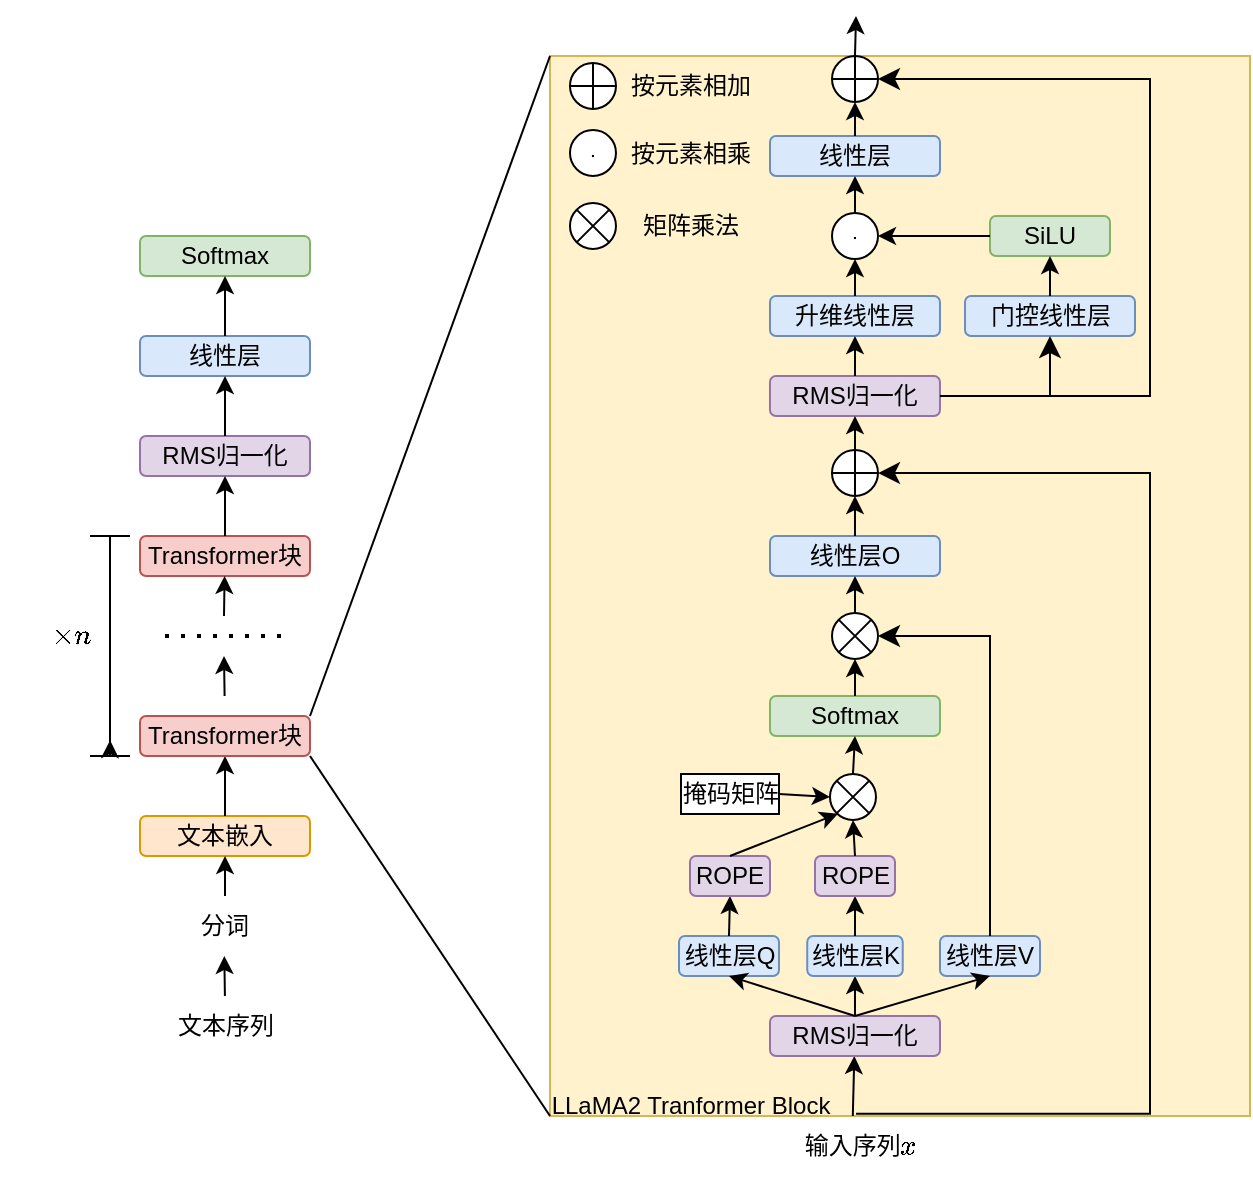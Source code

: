 <mxfile version="24.0.7" type="github">
  <diagram name="第 1 页" id="TnP6nja6smuP0p-oWf90">
    <mxGraphModel dx="1514" dy="857" grid="1" gridSize="10" guides="1" tooltips="1" connect="1" arrows="1" fold="1" page="1" pageScale="1" pageWidth="827" pageHeight="1169" math="1" shadow="0">
      <root>
        <mxCell id="0" />
        <mxCell id="1" parent="0" />
        <mxCell id="sZdEJVB9sNK9TB-2Sg2r-113" value="" style="rounded=0;whiteSpace=wrap;html=1;fillColor=#fff2cc;strokeColor=#d6b656;" parent="1" vertex="1">
          <mxGeometry x="350" y="230" width="350" height="530" as="geometry" />
        </mxCell>
        <mxCell id="sZdEJVB9sNK9TB-2Sg2r-1" value="文本嵌入" style="rounded=1;whiteSpace=wrap;html=1;fillColor=#ffe6cc;strokeColor=#d79b00;" parent="1" vertex="1">
          <mxGeometry x="145" y="610" width="85" height="20" as="geometry" />
        </mxCell>
        <mxCell id="sZdEJVB9sNK9TB-2Sg2r-3" value="文本序列" style="text;html=1;align=center;verticalAlign=middle;whiteSpace=wrap;rounded=0;" parent="1" vertex="1">
          <mxGeometry x="157.5" y="700" width="60" height="30" as="geometry" />
        </mxCell>
        <mxCell id="sZdEJVB9sNK9TB-2Sg2r-8" value="" style="edgeStyle=orthogonalEdgeStyle;rounded=0;orthogonalLoop=1;jettySize=auto;html=1;exitX=0.5;exitY=0;exitDx=0;exitDy=0;entryX=0.5;entryY=1;entryDx=0;entryDy=0;" parent="1" source="sZdEJVB9sNK9TB-2Sg2r-1" target="sZdEJVB9sNK9TB-2Sg2r-7" edge="1">
          <mxGeometry relative="1" as="geometry">
            <mxPoint x="370" y="615" as="sourcePoint" />
            <mxPoint x="370" y="530" as="targetPoint" />
          </mxGeometry>
        </mxCell>
        <mxCell id="sZdEJVB9sNK9TB-2Sg2r-5" value="分词" style="text;html=1;align=center;verticalAlign=middle;whiteSpace=wrap;rounded=0;" parent="1" vertex="1">
          <mxGeometry x="165" y="650" width="45" height="30" as="geometry" />
        </mxCell>
        <mxCell id="sZdEJVB9sNK9TB-2Sg2r-6" value="" style="endArrow=classic;html=1;rounded=0;exitX=0.5;exitY=0;exitDx=0;exitDy=0;entryX=0.5;entryY=1;entryDx=0;entryDy=0;" parent="1" source="sZdEJVB9sNK9TB-2Sg2r-5" target="sZdEJVB9sNK9TB-2Sg2r-1" edge="1">
          <mxGeometry width="50" height="50" relative="1" as="geometry">
            <mxPoint x="340" y="580" as="sourcePoint" />
            <mxPoint x="390" y="530" as="targetPoint" />
          </mxGeometry>
        </mxCell>
        <mxCell id="sZdEJVB9sNK9TB-2Sg2r-7" value="Transformer块" style="rounded=1;whiteSpace=wrap;html=1;fillColor=#f8cecc;strokeColor=#b85450;" parent="1" vertex="1">
          <mxGeometry x="145" y="560" width="85" height="20" as="geometry" />
        </mxCell>
        <mxCell id="sZdEJVB9sNK9TB-2Sg2r-9" value="Transformer块" style="rounded=1;whiteSpace=wrap;html=1;fillColor=#f8cecc;strokeColor=#b85450;" parent="1" vertex="1">
          <mxGeometry x="145" y="470" width="85" height="20" as="geometry" />
        </mxCell>
        <mxCell id="sZdEJVB9sNK9TB-2Sg2r-10" value="" style="edgeStyle=orthogonalEdgeStyle;rounded=0;orthogonalLoop=1;jettySize=auto;html=1;exitX=0.5;exitY=0;exitDx=0;exitDy=0;" parent="1" edge="1">
          <mxGeometry relative="1" as="geometry">
            <mxPoint x="187.3" y="550" as="sourcePoint" />
            <mxPoint x="187" y="530" as="targetPoint" />
          </mxGeometry>
        </mxCell>
        <mxCell id="sZdEJVB9sNK9TB-2Sg2r-11" value="" style="endArrow=none;dashed=1;html=1;dashPattern=1 3;strokeWidth=2;rounded=0;" parent="1" edge="1">
          <mxGeometry width="50" height="50" relative="1" as="geometry">
            <mxPoint x="157.5" y="520" as="sourcePoint" />
            <mxPoint x="217.5" y="520" as="targetPoint" />
          </mxGeometry>
        </mxCell>
        <mxCell id="sZdEJVB9sNK9TB-2Sg2r-12" value="" style="edgeStyle=orthogonalEdgeStyle;rounded=0;orthogonalLoop=1;jettySize=auto;html=1;entryX=0.5;entryY=1;entryDx=0;entryDy=0;" parent="1" edge="1">
          <mxGeometry relative="1" as="geometry">
            <mxPoint x="187" y="510" as="sourcePoint" />
            <mxPoint x="187.3" y="490" as="targetPoint" />
          </mxGeometry>
        </mxCell>
        <mxCell id="sZdEJVB9sNK9TB-2Sg2r-15" value="RMS归一化" style="rounded=1;whiteSpace=wrap;html=1;fillColor=#e1d5e7;strokeColor=#9673a6;" parent="1" vertex="1">
          <mxGeometry x="145" y="420" width="85" height="20" as="geometry" />
        </mxCell>
        <mxCell id="sZdEJVB9sNK9TB-2Sg2r-17" value="线性层" style="rounded=1;whiteSpace=wrap;html=1;fillColor=#dae8fc;strokeColor=#6c8ebf;" parent="1" vertex="1">
          <mxGeometry x="145" y="370" width="85" height="20" as="geometry" />
        </mxCell>
        <mxCell id="sZdEJVB9sNK9TB-2Sg2r-18" value="Softmax" style="rounded=1;whiteSpace=wrap;html=1;fillColor=#d5e8d4;strokeColor=#82b366;" parent="1" vertex="1">
          <mxGeometry x="145" y="320" width="85" height="20" as="geometry" />
        </mxCell>
        <mxCell id="sZdEJVB9sNK9TB-2Sg2r-19" value="" style="edgeStyle=orthogonalEdgeStyle;rounded=0;orthogonalLoop=1;jettySize=auto;html=1;exitX=0.5;exitY=0;exitDx=0;exitDy=0;entryX=0.5;entryY=1;entryDx=0;entryDy=0;" parent="1" source="sZdEJVB9sNK9TB-2Sg2r-15" target="sZdEJVB9sNK9TB-2Sg2r-17" edge="1">
          <mxGeometry relative="1" as="geometry">
            <mxPoint x="330" y="305" as="sourcePoint" />
            <mxPoint x="330.29" y="270" as="targetPoint" />
          </mxGeometry>
        </mxCell>
        <mxCell id="sZdEJVB9sNK9TB-2Sg2r-20" value="" style="edgeStyle=orthogonalEdgeStyle;rounded=0;orthogonalLoop=1;jettySize=auto;html=1;exitX=0.5;exitY=0;exitDx=0;exitDy=0;entryX=0.5;entryY=1;entryDx=0;entryDy=0;" parent="1" source="sZdEJVB9sNK9TB-2Sg2r-17" target="sZdEJVB9sNK9TB-2Sg2r-18" edge="1">
          <mxGeometry relative="1" as="geometry">
            <mxPoint x="205" y="330" as="sourcePoint" />
            <mxPoint x="205" y="305" as="targetPoint" />
          </mxGeometry>
        </mxCell>
        <mxCell id="sZdEJVB9sNK9TB-2Sg2r-21" value="" style="shape=crossbar;whiteSpace=wrap;html=1;rounded=1;direction=south;" parent="1" vertex="1">
          <mxGeometry x="120" y="470" width="20" height="110" as="geometry" />
        </mxCell>
        <mxCell id="sZdEJVB9sNK9TB-2Sg2r-28" value="" style="edgeStyle=orthogonalEdgeStyle;rounded=0;orthogonalLoop=1;jettySize=auto;html=1;exitX=0.5;exitY=0;exitDx=0;exitDy=0;entryX=0.5;entryY=1;entryDx=0;entryDy=0;" parent="1" source="sZdEJVB9sNK9TB-2Sg2r-9" target="sZdEJVB9sNK9TB-2Sg2r-15" edge="1">
          <mxGeometry relative="1" as="geometry">
            <mxPoint x="187.3" y="450" as="sourcePoint" />
            <mxPoint x="187.3" y="420" as="targetPoint" />
          </mxGeometry>
        </mxCell>
        <mxCell id="sZdEJVB9sNK9TB-2Sg2r-31" style="edgeStyle=orthogonalEdgeStyle;rounded=0;orthogonalLoop=1;jettySize=auto;html=1;exitX=1;exitY=0.5;exitDx=0;exitDy=0;exitPerimeter=0;entryX=0.928;entryY=0.498;entryDx=0;entryDy=0;entryPerimeter=0;" parent="1" source="sZdEJVB9sNK9TB-2Sg2r-21" target="sZdEJVB9sNK9TB-2Sg2r-21" edge="1">
          <mxGeometry relative="1" as="geometry" />
        </mxCell>
        <mxCell id="sZdEJVB9sNK9TB-2Sg2r-32" value="`\times n`" style="text;html=1;align=center;verticalAlign=middle;resizable=0;points=[];autosize=1;strokeColor=none;fillColor=none;" parent="1" vertex="1">
          <mxGeometry x="75" y="505" width="70" height="30" as="geometry" />
        </mxCell>
        <mxCell id="sZdEJVB9sNK9TB-2Sg2r-34" value="" style="endArrow=none;html=1;rounded=0;exitX=1;exitY=0;exitDx=0;exitDy=0;entryX=0;entryY=0;entryDx=0;entryDy=0;" parent="1" source="sZdEJVB9sNK9TB-2Sg2r-7" target="sZdEJVB9sNK9TB-2Sg2r-113" edge="1">
          <mxGeometry width="50" height="50" relative="1" as="geometry">
            <mxPoint x="430" y="560" as="sourcePoint" />
            <mxPoint x="320" y="210" as="targetPoint" />
          </mxGeometry>
        </mxCell>
        <mxCell id="sZdEJVB9sNK9TB-2Sg2r-35" value="" style="endArrow=none;html=1;rounded=0;exitX=1;exitY=1;exitDx=0;exitDy=0;entryX=0;entryY=1;entryDx=0;entryDy=0;" parent="1" source="sZdEJVB9sNK9TB-2Sg2r-7" target="sZdEJVB9sNK9TB-2Sg2r-113" edge="1">
          <mxGeometry width="50" height="50" relative="1" as="geometry">
            <mxPoint x="240" y="560" as="sourcePoint" />
            <mxPoint x="310" y="770" as="targetPoint" />
          </mxGeometry>
        </mxCell>
        <mxCell id="sZdEJVB9sNK9TB-2Sg2r-39" value="" style="endArrow=classic;html=1;rounded=0;exitX=0.46;exitY=0.001;exitDx=0;exitDy=0;exitPerimeter=0;" parent="1" source="sZdEJVB9sNK9TB-2Sg2r-53" edge="1">
          <mxGeometry width="50" height="50" relative="1" as="geometry">
            <mxPoint x="502" y="760" as="sourcePoint" />
            <mxPoint x="502.161" y="730" as="targetPoint" />
          </mxGeometry>
        </mxCell>
        <mxCell id="sZdEJVB9sNK9TB-2Sg2r-40" value="RMS归一化" style="rounded=1;whiteSpace=wrap;html=1;fillColor=#e1d5e7;strokeColor=#9673a6;" parent="1" vertex="1">
          <mxGeometry x="460" y="710" width="85" height="20" as="geometry" />
        </mxCell>
        <mxCell id="sZdEJVB9sNK9TB-2Sg2r-44" value="" style="edgeStyle=orthogonalEdgeStyle;rounded=0;orthogonalLoop=1;jettySize=auto;html=1;exitX=0.5;exitY=0;exitDx=0;exitDy=0;" parent="1" edge="1">
          <mxGeometry relative="1" as="geometry">
            <mxPoint x="187.46" y="700" as="sourcePoint" />
            <mxPoint x="187.16" y="680" as="targetPoint" />
          </mxGeometry>
        </mxCell>
        <mxCell id="sZdEJVB9sNK9TB-2Sg2r-45" value="" style="edgeStyle=orthogonalEdgeStyle;rounded=0;orthogonalLoop=1;jettySize=auto;html=1;exitX=0.5;exitY=0;exitDx=0;exitDy=0;entryX=0.5;entryY=1;entryDx=0;entryDy=0;" parent="1" source="sZdEJVB9sNK9TB-2Sg2r-40" target="sZdEJVB9sNK9TB-2Sg2r-48" edge="1">
          <mxGeometry relative="1" as="geometry">
            <mxPoint x="320.3" y="750" as="sourcePoint" />
            <mxPoint x="502.5" y="690" as="targetPoint" />
          </mxGeometry>
        </mxCell>
        <mxCell id="sZdEJVB9sNK9TB-2Sg2r-47" value="线性层Q" style="rounded=1;whiteSpace=wrap;html=1;fillColor=#dae8fc;strokeColor=#6c8ebf;" parent="1" vertex="1">
          <mxGeometry x="414.5" y="670" width="50" height="20" as="geometry" />
        </mxCell>
        <mxCell id="sZdEJVB9sNK9TB-2Sg2r-48" value="线性层K" style="rounded=1;whiteSpace=wrap;html=1;fillColor=#dae8fc;strokeColor=#6c8ebf;" parent="1" vertex="1">
          <mxGeometry x="478.62" y="670" width="47.75" height="20" as="geometry" />
        </mxCell>
        <mxCell id="sZdEJVB9sNK9TB-2Sg2r-49" value="线性层V" style="rounded=1;whiteSpace=wrap;html=1;fillColor=#dae8fc;strokeColor=#6c8ebf;" parent="1" vertex="1">
          <mxGeometry x="545" y="670" width="50" height="20" as="geometry" />
        </mxCell>
        <mxCell id="sZdEJVB9sNK9TB-2Sg2r-53" value="输入序列`x`" style="text;html=1;align=center;verticalAlign=middle;resizable=0;points=[];autosize=1;strokeColor=none;fillColor=none;" parent="1" vertex="1">
          <mxGeometry x="460" y="760" width="90" height="30" as="geometry" />
        </mxCell>
        <mxCell id="sZdEJVB9sNK9TB-2Sg2r-57" value="" style="endArrow=classic;html=1;rounded=0;entryX=0.5;entryY=1;entryDx=0;entryDy=0;exitX=0.5;exitY=0;exitDx=0;exitDy=0;" parent="1" source="sZdEJVB9sNK9TB-2Sg2r-40" target="sZdEJVB9sNK9TB-2Sg2r-47" edge="1">
          <mxGeometry width="50" height="50" relative="1" as="geometry">
            <mxPoint x="512.16" y="780" as="sourcePoint" />
            <mxPoint x="512.161" y="740" as="targetPoint" />
          </mxGeometry>
        </mxCell>
        <mxCell id="sZdEJVB9sNK9TB-2Sg2r-58" value="" style="endArrow=classic;html=1;rounded=0;entryX=0.5;entryY=1;entryDx=0;entryDy=0;exitX=0.5;exitY=0;exitDx=0;exitDy=0;" parent="1" source="sZdEJVB9sNK9TB-2Sg2r-40" target="sZdEJVB9sNK9TB-2Sg2r-49" edge="1">
          <mxGeometry width="50" height="50" relative="1" as="geometry">
            <mxPoint x="522.16" y="790" as="sourcePoint" />
            <mxPoint x="522.161" y="750" as="targetPoint" />
          </mxGeometry>
        </mxCell>
        <mxCell id="sZdEJVB9sNK9TB-2Sg2r-59" value="" style="endArrow=classic;html=1;rounded=0;exitX=0.5;exitY=0;exitDx=0;exitDy=0;entryX=0.5;entryY=1;entryDx=0;entryDy=0;" parent="1" source="sZdEJVB9sNK9TB-2Sg2r-47" target="sZdEJVB9sNK9TB-2Sg2r-60" edge="1">
          <mxGeometry width="50" height="50" relative="1" as="geometry">
            <mxPoint x="349" y="785" as="sourcePoint" />
            <mxPoint x="453" y="630" as="targetPoint" />
          </mxGeometry>
        </mxCell>
        <mxCell id="sZdEJVB9sNK9TB-2Sg2r-60" value="ROPE" style="rounded=1;whiteSpace=wrap;html=1;fillColor=#e1d5e7;strokeColor=#9673a6;" parent="1" vertex="1">
          <mxGeometry x="420" y="630" width="40" height="20" as="geometry" />
        </mxCell>
        <mxCell id="sZdEJVB9sNK9TB-2Sg2r-61" value="" style="endArrow=classic;html=1;rounded=0;exitX=0.5;exitY=0;exitDx=0;exitDy=0;entryX=0.5;entryY=1;entryDx=0;entryDy=0;" parent="1" source="sZdEJVB9sNK9TB-2Sg2r-48" target="sZdEJVB9sNK9TB-2Sg2r-62" edge="1">
          <mxGeometry width="50" height="50" relative="1" as="geometry">
            <mxPoint x="506.87" y="615" as="sourcePoint" />
            <mxPoint x="506.87" y="590" as="targetPoint" />
          </mxGeometry>
        </mxCell>
        <mxCell id="sZdEJVB9sNK9TB-2Sg2r-62" value="ROPE" style="rounded=1;whiteSpace=wrap;html=1;fillColor=#e1d5e7;strokeColor=#9673a6;" parent="1" vertex="1">
          <mxGeometry x="482.5" y="630" width="40" height="20" as="geometry" />
        </mxCell>
        <mxCell id="sZdEJVB9sNK9TB-2Sg2r-64" value="" style="endArrow=classic;html=1;rounded=0;exitX=0.5;exitY=0;exitDx=0;exitDy=0;entryX=0.174;entryY=0.864;entryDx=0;entryDy=0;entryPerimeter=0;" parent="1" source="sZdEJVB9sNK9TB-2Sg2r-60" target="sZdEJVB9sNK9TB-2Sg2r-66" edge="1">
          <mxGeometry width="50" height="50" relative="1" as="geometry">
            <mxPoint x="430" y="560" as="sourcePoint" />
            <mxPoint x="480" y="590" as="targetPoint" />
          </mxGeometry>
        </mxCell>
        <mxCell id="sZdEJVB9sNK9TB-2Sg2r-65" value="" style="endArrow=classic;html=1;rounded=0;exitX=0.5;exitY=0;exitDx=0;exitDy=0;entryX=0.5;entryY=1;entryDx=0;entryDy=0;entryPerimeter=0;" parent="1" source="sZdEJVB9sNK9TB-2Sg2r-62" target="sZdEJVB9sNK9TB-2Sg2r-66" edge="1">
          <mxGeometry width="50" height="50" relative="1" as="geometry">
            <mxPoint x="502.72" y="610" as="sourcePoint" />
            <mxPoint x="503" y="590" as="targetPoint" />
          </mxGeometry>
        </mxCell>
        <mxCell id="sZdEJVB9sNK9TB-2Sg2r-66" value="" style="verticalLabelPosition=bottom;shadow=0;dashed=0;align=center;html=1;verticalAlign=top;shape=mxgraph.electrical.abstract.multiplier;" parent="1" vertex="1">
          <mxGeometry x="489.99" y="589" width="23" height="23" as="geometry" />
        </mxCell>
        <mxCell id="sZdEJVB9sNK9TB-2Sg2r-70" value="&lt;span style=&quot;text-wrap: nowrap;&quot;&gt;掩码矩阵&lt;/span&gt;" style="rounded=0;whiteSpace=wrap;html=1;" parent="1" vertex="1">
          <mxGeometry x="415.5" y="589" width="49" height="20" as="geometry" />
        </mxCell>
        <mxCell id="sZdEJVB9sNK9TB-2Sg2r-71" value="" style="endArrow=classic;html=1;rounded=0;exitX=1;exitY=0.5;exitDx=0;exitDy=0;entryX=0;entryY=0.5;entryDx=0;entryDy=0;entryPerimeter=0;" parent="1" source="sZdEJVB9sNK9TB-2Sg2r-70" target="sZdEJVB9sNK9TB-2Sg2r-66" edge="1">
          <mxGeometry width="50" height="50" relative="1" as="geometry">
            <mxPoint x="450" y="630" as="sourcePoint" />
            <mxPoint x="506" y="603" as="targetPoint" />
          </mxGeometry>
        </mxCell>
        <mxCell id="sZdEJVB9sNK9TB-2Sg2r-73" value="Softmax" style="rounded=1;whiteSpace=wrap;html=1;fillColor=#d5e8d4;strokeColor=#82b366;" parent="1" vertex="1">
          <mxGeometry x="460" y="550" width="85" height="20" as="geometry" />
        </mxCell>
        <mxCell id="sZdEJVB9sNK9TB-2Sg2r-74" value="" style="endArrow=classic;html=1;rounded=0;exitX=0.5;exitY=0;exitDx=0;exitDy=0;entryX=0.5;entryY=1;entryDx=0;entryDy=0;exitPerimeter=0;" parent="1" source="sZdEJVB9sNK9TB-2Sg2r-66" target="sZdEJVB9sNK9TB-2Sg2r-73" edge="1">
          <mxGeometry width="50" height="50" relative="1" as="geometry">
            <mxPoint x="475" y="596" as="sourcePoint" />
            <mxPoint x="502" y="595" as="targetPoint" />
          </mxGeometry>
        </mxCell>
        <mxCell id="sZdEJVB9sNK9TB-2Sg2r-75" value="" style="edgeStyle=elbowEdgeStyle;elbow=vertical;endArrow=classic;html=1;curved=0;rounded=0;endSize=8;startSize=8;exitX=0.5;exitY=0;exitDx=0;exitDy=0;entryX=1;entryY=0.5;entryDx=0;entryDy=0;entryPerimeter=0;" parent="1" source="sZdEJVB9sNK9TB-2Sg2r-49" target="sZdEJVB9sNK9TB-2Sg2r-77" edge="1">
          <mxGeometry width="50" height="50" relative="1" as="geometry">
            <mxPoint x="430" y="560" as="sourcePoint" />
            <mxPoint x="565" y="460" as="targetPoint" />
            <Array as="points">
              <mxPoint x="570" y="520" />
            </Array>
          </mxGeometry>
        </mxCell>
        <mxCell id="sZdEJVB9sNK9TB-2Sg2r-76" value="" style="endArrow=classic;html=1;rounded=0;entryX=0.5;entryY=1;entryDx=0;entryDy=0;entryPerimeter=0;exitX=0.5;exitY=0;exitDx=0;exitDy=0;" parent="1" source="sZdEJVB9sNK9TB-2Sg2r-73" target="sZdEJVB9sNK9TB-2Sg2r-77" edge="1">
          <mxGeometry width="50" height="50" relative="1" as="geometry">
            <mxPoint x="502" y="530" as="sourcePoint" />
            <mxPoint x="503" y="486" as="targetPoint" />
          </mxGeometry>
        </mxCell>
        <mxCell id="sZdEJVB9sNK9TB-2Sg2r-77" value="" style="verticalLabelPosition=bottom;shadow=0;dashed=0;align=center;html=1;verticalAlign=top;shape=mxgraph.electrical.abstract.multiplier;" parent="1" vertex="1">
          <mxGeometry x="491" y="508.5" width="23" height="23" as="geometry" />
        </mxCell>
        <mxCell id="sZdEJVB9sNK9TB-2Sg2r-79" value="线性层O" style="rounded=1;whiteSpace=wrap;html=1;fillColor=#dae8fc;strokeColor=#6c8ebf;" parent="1" vertex="1">
          <mxGeometry x="460" y="470" width="85" height="20" as="geometry" />
        </mxCell>
        <mxCell id="sZdEJVB9sNK9TB-2Sg2r-80" value="" style="endArrow=classic;html=1;rounded=0;entryX=0.5;entryY=1;entryDx=0;entryDy=0;exitX=0.5;exitY=0;exitDx=0;exitDy=0;exitPerimeter=0;" parent="1" source="sZdEJVB9sNK9TB-2Sg2r-77" target="sZdEJVB9sNK9TB-2Sg2r-79" edge="1">
          <mxGeometry width="50" height="50" relative="1" as="geometry">
            <mxPoint x="609.5" y="430" as="sourcePoint" />
            <mxPoint x="600.0" y="350" as="targetPoint" />
          </mxGeometry>
        </mxCell>
        <mxCell id="sZdEJVB9sNK9TB-2Sg2r-81" value="" style="verticalLabelPosition=bottom;verticalAlign=top;html=1;shape=mxgraph.flowchart.summing_function;" parent="1" vertex="1">
          <mxGeometry x="490.99" y="427.01" width="23" height="23" as="geometry" />
        </mxCell>
        <mxCell id="sZdEJVB9sNK9TB-2Sg2r-83" value="" style="endArrow=classic;html=1;rounded=0;entryX=0.5;entryY=1;entryDx=0;entryDy=0;exitX=0.5;exitY=0;exitDx=0;exitDy=0;entryPerimeter=0;" parent="1" source="sZdEJVB9sNK9TB-2Sg2r-79" target="sZdEJVB9sNK9TB-2Sg2r-81" edge="1">
          <mxGeometry width="50" height="50" relative="1" as="geometry">
            <mxPoint x="512" y="519" as="sourcePoint" />
            <mxPoint x="512" y="500" as="targetPoint" />
          </mxGeometry>
        </mxCell>
        <mxCell id="sZdEJVB9sNK9TB-2Sg2r-85" value="" style="edgeStyle=elbowEdgeStyle;elbow=horizontal;endArrow=classic;html=1;curved=0;rounded=0;endSize=8;startSize=8;entryX=1;entryY=0.5;entryDx=0;entryDy=0;entryPerimeter=0;exitX=0.478;exitY=-0.036;exitDx=0;exitDy=0;exitPerimeter=0;" parent="1" source="sZdEJVB9sNK9TB-2Sg2r-53" target="sZdEJVB9sNK9TB-2Sg2r-81" edge="1">
          <mxGeometry width="50" height="50" relative="1" as="geometry">
            <mxPoint x="513" y="758.5" as="sourcePoint" />
            <mxPoint x="525.99" y="440" as="targetPoint" />
            <Array as="points">
              <mxPoint x="650" y="610" />
            </Array>
          </mxGeometry>
        </mxCell>
        <mxCell id="sZdEJVB9sNK9TB-2Sg2r-89" value="RMS归一化" style="rounded=1;whiteSpace=wrap;html=1;fillColor=#e1d5e7;strokeColor=#9673a6;" parent="1" vertex="1">
          <mxGeometry x="459.99" y="390" width="85" height="20" as="geometry" />
        </mxCell>
        <mxCell id="sZdEJVB9sNK9TB-2Sg2r-90" value="" style="endArrow=classic;html=1;rounded=0;entryX=0.5;entryY=1;entryDx=0;entryDy=0;exitX=0.5;exitY=0;exitDx=0;exitDy=0;exitPerimeter=0;" parent="1" source="sZdEJVB9sNK9TB-2Sg2r-81" target="sZdEJVB9sNK9TB-2Sg2r-89" edge="1">
          <mxGeometry width="50" height="50" relative="1" as="geometry">
            <mxPoint x="512" y="480" as="sourcePoint" />
            <mxPoint x="512" y="463" as="targetPoint" />
          </mxGeometry>
        </mxCell>
        <mxCell id="sZdEJVB9sNK9TB-2Sg2r-94" value="升维线性层" style="rounded=1;whiteSpace=wrap;html=1;fillColor=#dae8fc;strokeColor=#6c8ebf;" parent="1" vertex="1">
          <mxGeometry x="459.99" y="350" width="85" height="20" as="geometry" />
        </mxCell>
        <mxCell id="sZdEJVB9sNK9TB-2Sg2r-95" value="门控线性层" style="rounded=1;whiteSpace=wrap;html=1;fillColor=#dae8fc;strokeColor=#6c8ebf;" parent="1" vertex="1">
          <mxGeometry x="557.5" y="350" width="85" height="20" as="geometry" />
        </mxCell>
        <mxCell id="sZdEJVB9sNK9TB-2Sg2r-96" value="SiLU" style="rounded=1;whiteSpace=wrap;html=1;fillColor=#d5e8d4;strokeColor=#82b366;" parent="1" vertex="1">
          <mxGeometry x="570" y="310" width="60" height="20" as="geometry" />
        </mxCell>
        <mxCell id="sZdEJVB9sNK9TB-2Sg2r-97" value="" style="endArrow=classic;html=1;rounded=0;exitX=0.5;exitY=0;exitDx=0;exitDy=0;entryX=0.5;entryY=1;entryDx=0;entryDy=0;" parent="1" source="sZdEJVB9sNK9TB-2Sg2r-89" target="sZdEJVB9sNK9TB-2Sg2r-94" edge="1">
          <mxGeometry width="50" height="50" relative="1" as="geometry">
            <mxPoint x="512" y="598" as="sourcePoint" />
            <mxPoint x="512" y="580" as="targetPoint" />
          </mxGeometry>
        </mxCell>
        <mxCell id="sZdEJVB9sNK9TB-2Sg2r-100" value="" style="edgeStyle=elbowEdgeStyle;elbow=vertical;endArrow=classic;html=1;curved=0;rounded=0;endSize=8;startSize=8;entryX=0.5;entryY=1;entryDx=0;entryDy=0;exitX=1;exitY=0.5;exitDx=0;exitDy=0;" parent="1" source="sZdEJVB9sNK9TB-2Sg2r-89" target="sZdEJVB9sNK9TB-2Sg2r-95" edge="1">
          <mxGeometry width="50" height="50" relative="1" as="geometry">
            <mxPoint x="600" y="450" as="sourcePoint" />
            <mxPoint x="650" y="400" as="targetPoint" />
            <Array as="points">
              <mxPoint x="610" y="400" />
            </Array>
          </mxGeometry>
        </mxCell>
        <mxCell id="sZdEJVB9sNK9TB-2Sg2r-101" value="" style="endArrow=classic;html=1;rounded=0;entryX=0.5;entryY=1;entryDx=0;entryDy=0;exitX=0.5;exitY=0;exitDx=0;exitDy=0;" parent="1" source="sZdEJVB9sNK9TB-2Sg2r-95" target="sZdEJVB9sNK9TB-2Sg2r-96" edge="1">
          <mxGeometry width="50" height="50" relative="1" as="geometry">
            <mxPoint x="512" y="440" as="sourcePoint" />
            <mxPoint x="512" y="420" as="targetPoint" />
          </mxGeometry>
        </mxCell>
        <mxCell id="sZdEJVB9sNK9TB-2Sg2r-102" value="`\dot`" style="ellipse;whiteSpace=wrap;html=1;aspect=fixed;" parent="1" vertex="1">
          <mxGeometry x="491" y="308.5" width="23" height="23" as="geometry" />
        </mxCell>
        <mxCell id="sZdEJVB9sNK9TB-2Sg2r-103" value="" style="endArrow=classic;html=1;rounded=0;entryX=1;entryY=0.5;entryDx=0;entryDy=0;exitX=0;exitY=0.5;exitDx=0;exitDy=0;" parent="1" source="sZdEJVB9sNK9TB-2Sg2r-96" target="sZdEJVB9sNK9TB-2Sg2r-102" edge="1">
          <mxGeometry width="50" height="50" relative="1" as="geometry">
            <mxPoint x="622" y="360" as="sourcePoint" />
            <mxPoint x="622" y="340" as="targetPoint" />
          </mxGeometry>
        </mxCell>
        <mxCell id="sZdEJVB9sNK9TB-2Sg2r-104" value="" style="endArrow=classic;html=1;rounded=0;exitX=0.5;exitY=0;exitDx=0;exitDy=0;entryX=0.5;entryY=1;entryDx=0;entryDy=0;" parent="1" source="sZdEJVB9sNK9TB-2Sg2r-94" target="sZdEJVB9sNK9TB-2Sg2r-102" edge="1">
          <mxGeometry width="50" height="50" relative="1" as="geometry">
            <mxPoint x="512" y="400" as="sourcePoint" />
            <mxPoint x="512" y="380" as="targetPoint" />
          </mxGeometry>
        </mxCell>
        <mxCell id="sZdEJVB9sNK9TB-2Sg2r-105" value="线性层" style="rounded=1;whiteSpace=wrap;html=1;fillColor=#dae8fc;strokeColor=#6c8ebf;" parent="1" vertex="1">
          <mxGeometry x="460" y="270" width="85" height="20" as="geometry" />
        </mxCell>
        <mxCell id="sZdEJVB9sNK9TB-2Sg2r-106" value="" style="endArrow=classic;html=1;rounded=0;exitX=0.5;exitY=0;exitDx=0;exitDy=0;entryX=0.5;entryY=1;entryDx=0;entryDy=0;" parent="1" source="sZdEJVB9sNK9TB-2Sg2r-102" target="sZdEJVB9sNK9TB-2Sg2r-105" edge="1">
          <mxGeometry width="50" height="50" relative="1" as="geometry">
            <mxPoint x="512" y="360" as="sourcePoint" />
            <mxPoint x="513" y="341" as="targetPoint" />
          </mxGeometry>
        </mxCell>
        <mxCell id="sZdEJVB9sNK9TB-2Sg2r-107" value="" style="verticalLabelPosition=bottom;verticalAlign=top;html=1;shape=mxgraph.flowchart.summing_function;" parent="1" vertex="1">
          <mxGeometry x="491" y="230" width="23" height="23" as="geometry" />
        </mxCell>
        <mxCell id="sZdEJVB9sNK9TB-2Sg2r-108" value="" style="edgeStyle=elbowEdgeStyle;elbow=horizontal;endArrow=classic;html=1;curved=0;rounded=0;endSize=8;startSize=8;entryX=1;entryY=0.5;entryDx=0;entryDy=0;entryPerimeter=0;exitX=1;exitY=0.5;exitDx=0;exitDy=0;" parent="1" source="sZdEJVB9sNK9TB-2Sg2r-89" target="sZdEJVB9sNK9TB-2Sg2r-107" edge="1">
          <mxGeometry width="50" height="50" relative="1" as="geometry">
            <mxPoint x="720" y="440" as="sourcePoint" />
            <mxPoint x="524" y="449" as="targetPoint" />
            <Array as="points">
              <mxPoint x="650" y="320" />
            </Array>
          </mxGeometry>
        </mxCell>
        <mxCell id="sZdEJVB9sNK9TB-2Sg2r-109" value="" style="endArrow=classic;html=1;rounded=0;exitX=0.5;exitY=0;exitDx=0;exitDy=0;entryX=0.5;entryY=1;entryDx=0;entryDy=0;entryPerimeter=0;" parent="1" source="sZdEJVB9sNK9TB-2Sg2r-105" target="sZdEJVB9sNK9TB-2Sg2r-107" edge="1">
          <mxGeometry width="50" height="50" relative="1" as="geometry">
            <mxPoint x="513" y="318" as="sourcePoint" />
            <mxPoint x="512" y="300" as="targetPoint" />
          </mxGeometry>
        </mxCell>
        <mxCell id="sZdEJVB9sNK9TB-2Sg2r-111" value="" style="endArrow=classic;html=1;rounded=0;exitX=0.5;exitY=0;exitDx=0;exitDy=0;exitPerimeter=0;" parent="1" source="sZdEJVB9sNK9TB-2Sg2r-107" edge="1">
          <mxGeometry width="50" height="50" relative="1" as="geometry">
            <mxPoint x="332" y="210" as="sourcePoint" />
            <mxPoint x="503" y="210" as="targetPoint" />
          </mxGeometry>
        </mxCell>
        <mxCell id="sZdEJVB9sNK9TB-2Sg2r-116" value="LLaMA2 Tranformer Block" style="text;html=1;align=center;verticalAlign=middle;resizable=0;points=[];autosize=1;strokeColor=none;fillColor=none;" parent="1" vertex="1">
          <mxGeometry x="339.99" y="740" width="160" height="30" as="geometry" />
        </mxCell>
        <mxCell id="sZdEJVB9sNK9TB-2Sg2r-117" value="" style="verticalLabelPosition=bottom;verticalAlign=top;html=1;shape=mxgraph.flowchart.summing_function;" parent="1" vertex="1">
          <mxGeometry x="359.99" y="233.5" width="23" height="23" as="geometry" />
        </mxCell>
        <mxCell id="sZdEJVB9sNK9TB-2Sg2r-120" value="按元素相加" style="text;html=1;align=center;verticalAlign=middle;resizable=0;points=[];autosize=1;strokeColor=none;fillColor=none;" parent="1" vertex="1">
          <mxGeometry x="379.99" y="230" width="80" height="30" as="geometry" />
        </mxCell>
        <mxCell id="sZdEJVB9sNK9TB-2Sg2r-122" value="按元素相乘" style="text;html=1;align=center;verticalAlign=middle;resizable=0;points=[];autosize=1;strokeColor=none;fillColor=none;" parent="1" vertex="1">
          <mxGeometry x="379.99" y="263.5" width="80" height="30" as="geometry" />
        </mxCell>
        <mxCell id="sZdEJVB9sNK9TB-2Sg2r-123" value="`\dot`" style="ellipse;whiteSpace=wrap;html=1;aspect=fixed;" parent="1" vertex="1">
          <mxGeometry x="359.99" y="267" width="23" height="23" as="geometry" />
        </mxCell>
        <mxCell id="sZdEJVB9sNK9TB-2Sg2r-124" value="" style="verticalLabelPosition=bottom;shadow=0;dashed=0;align=center;html=1;verticalAlign=top;shape=mxgraph.electrical.abstract.multiplier;" parent="1" vertex="1">
          <mxGeometry x="359.99" y="303.5" width="23" height="23" as="geometry" />
        </mxCell>
        <mxCell id="sZdEJVB9sNK9TB-2Sg2r-125" value="矩阵乘法" style="text;html=1;align=center;verticalAlign=middle;resizable=0;points=[];autosize=1;strokeColor=none;fillColor=none;" parent="1" vertex="1">
          <mxGeometry x="384.99" y="300" width="70" height="30" as="geometry" />
        </mxCell>
      </root>
    </mxGraphModel>
  </diagram>
</mxfile>
